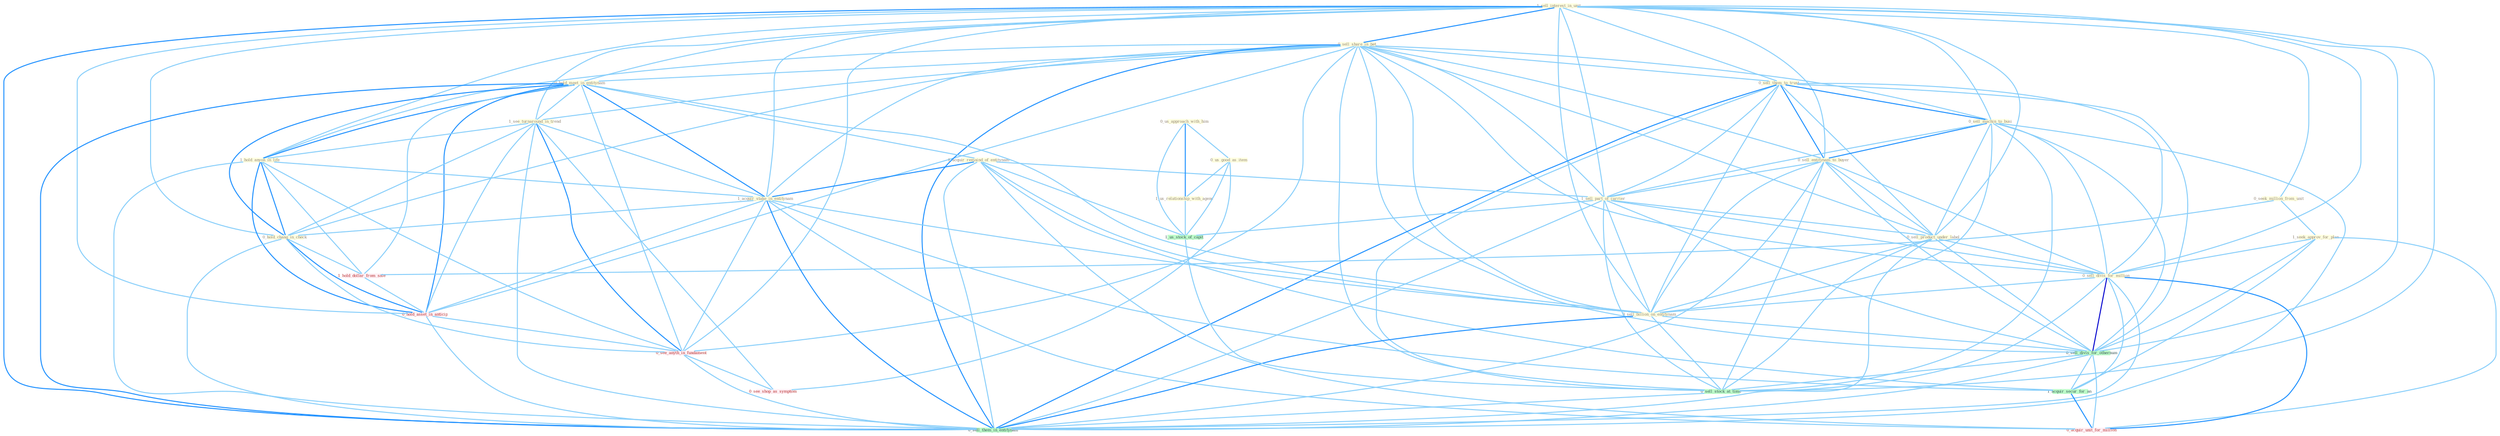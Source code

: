 Graph G{ 
    node
    [shape=polygon,style=filled,width=.5,height=.06,color="#BDFCC9",fixedsize=true,fontsize=4,
    fontcolor="#2f4f4f"];
    {node
    [color="#ffffe0", fontcolor="#8b7d6b"] "1_sell_interest_in_unit " "0_sell_share_in_bet " "0_hold_meet_in_entitynam " "0_seek_million_from_unit " "0_sell_them_to_trust " "1_acquir_remaind_of_entitynam " "0_sell_machin_to_busi " "0_sell_entitynam_to_buyer " "0_us_approach_with_him " "0_us_good_as_item " "1_seek_approv_for_plan " "1_see_turnaround_in_trend " "1_us_relationship_with_agenc " "1_hold_anyon_in_life " "1_acquir_stake_in_entitynam " "0_hold_chang_in_check " "1_sell_part_of_carrier " "0_sell_product_under_label " "0_sell_divis_for_million " "0_sell_billion_on_entitynam "}
{node [color="#fff0f5", fontcolor="#b22222"] "1_hold_dollar_from_sale " "0_hold_asset_in_anticip " "0_see_anyth_in_fundament " "0_acquir_unit_for_million " "0_see_shop_as_symptom "}
edge [color="#B0E2FF"];

	"1_sell_interest_in_unit " -- "0_sell_share_in_bet " [w="2", color="#1e90ff" , len=0.8];
	"1_sell_interest_in_unit " -- "0_hold_meet_in_entitynam " [w="1", color="#87cefa" ];
	"1_sell_interest_in_unit " -- "0_seek_million_from_unit " [w="1", color="#87cefa" ];
	"1_sell_interest_in_unit " -- "0_sell_them_to_trust " [w="1", color="#87cefa" ];
	"1_sell_interest_in_unit " -- "0_sell_machin_to_busi " [w="1", color="#87cefa" ];
	"1_sell_interest_in_unit " -- "0_sell_entitynam_to_buyer " [w="1", color="#87cefa" ];
	"1_sell_interest_in_unit " -- "1_see_turnaround_in_trend " [w="1", color="#87cefa" ];
	"1_sell_interest_in_unit " -- "1_hold_anyon_in_life " [w="1", color="#87cefa" ];
	"1_sell_interest_in_unit " -- "1_acquir_stake_in_entitynam " [w="1", color="#87cefa" ];
	"1_sell_interest_in_unit " -- "0_hold_chang_in_check " [w="1", color="#87cefa" ];
	"1_sell_interest_in_unit " -- "1_sell_part_of_carrier " [w="1", color="#87cefa" ];
	"1_sell_interest_in_unit " -- "0_sell_product_under_label " [w="1", color="#87cefa" ];
	"1_sell_interest_in_unit " -- "0_sell_divis_for_million " [w="1", color="#87cefa" ];
	"1_sell_interest_in_unit " -- "0_sell_billion_on_entitynam " [w="1", color="#87cefa" ];
	"1_sell_interest_in_unit " -- "0_sell_divis_for_othernum " [w="1", color="#87cefa" ];
	"1_sell_interest_in_unit " -- "0_hold_asset_in_anticip " [w="1", color="#87cefa" ];
	"1_sell_interest_in_unit " -- "0_sell_stock_at_time " [w="1", color="#87cefa" ];
	"1_sell_interest_in_unit " -- "0_see_anyth_in_fundament " [w="1", color="#87cefa" ];
	"1_sell_interest_in_unit " -- "0_sell_them_in_entitynam " [w="2", color="#1e90ff" , len=0.8];
	"0_sell_share_in_bet " -- "0_hold_meet_in_entitynam " [w="1", color="#87cefa" ];
	"0_sell_share_in_bet " -- "0_sell_them_to_trust " [w="1", color="#87cefa" ];
	"0_sell_share_in_bet " -- "0_sell_machin_to_busi " [w="1", color="#87cefa" ];
	"0_sell_share_in_bet " -- "0_sell_entitynam_to_buyer " [w="1", color="#87cefa" ];
	"0_sell_share_in_bet " -- "1_see_turnaround_in_trend " [w="1", color="#87cefa" ];
	"0_sell_share_in_bet " -- "1_hold_anyon_in_life " [w="1", color="#87cefa" ];
	"0_sell_share_in_bet " -- "1_acquir_stake_in_entitynam " [w="1", color="#87cefa" ];
	"0_sell_share_in_bet " -- "0_hold_chang_in_check " [w="1", color="#87cefa" ];
	"0_sell_share_in_bet " -- "1_sell_part_of_carrier " [w="1", color="#87cefa" ];
	"0_sell_share_in_bet " -- "0_sell_product_under_label " [w="1", color="#87cefa" ];
	"0_sell_share_in_bet " -- "0_sell_divis_for_million " [w="1", color="#87cefa" ];
	"0_sell_share_in_bet " -- "0_sell_billion_on_entitynam " [w="1", color="#87cefa" ];
	"0_sell_share_in_bet " -- "0_sell_divis_for_othernum " [w="1", color="#87cefa" ];
	"0_sell_share_in_bet " -- "0_hold_asset_in_anticip " [w="1", color="#87cefa" ];
	"0_sell_share_in_bet " -- "0_sell_stock_at_time " [w="1", color="#87cefa" ];
	"0_sell_share_in_bet " -- "0_see_anyth_in_fundament " [w="1", color="#87cefa" ];
	"0_sell_share_in_bet " -- "0_sell_them_in_entitynam " [w="2", color="#1e90ff" , len=0.8];
	"0_hold_meet_in_entitynam " -- "1_acquir_remaind_of_entitynam " [w="1", color="#87cefa" ];
	"0_hold_meet_in_entitynam " -- "1_see_turnaround_in_trend " [w="1", color="#87cefa" ];
	"0_hold_meet_in_entitynam " -- "1_hold_anyon_in_life " [w="2", color="#1e90ff" , len=0.8];
	"0_hold_meet_in_entitynam " -- "1_acquir_stake_in_entitynam " [w="2", color="#1e90ff" , len=0.8];
	"0_hold_meet_in_entitynam " -- "0_hold_chang_in_check " [w="2", color="#1e90ff" , len=0.8];
	"0_hold_meet_in_entitynam " -- "0_sell_billion_on_entitynam " [w="1", color="#87cefa" ];
	"0_hold_meet_in_entitynam " -- "1_hold_dollar_from_sale " [w="1", color="#87cefa" ];
	"0_hold_meet_in_entitynam " -- "0_hold_asset_in_anticip " [w="2", color="#1e90ff" , len=0.8];
	"0_hold_meet_in_entitynam " -- "0_see_anyth_in_fundament " [w="1", color="#87cefa" ];
	"0_hold_meet_in_entitynam " -- "0_sell_them_in_entitynam " [w="2", color="#1e90ff" , len=0.8];
	"0_seek_million_from_unit " -- "1_seek_approv_for_plan " [w="1", color="#87cefa" ];
	"0_seek_million_from_unit " -- "1_hold_dollar_from_sale " [w="1", color="#87cefa" ];
	"0_sell_them_to_trust " -- "0_sell_machin_to_busi " [w="2", color="#1e90ff" , len=0.8];
	"0_sell_them_to_trust " -- "0_sell_entitynam_to_buyer " [w="2", color="#1e90ff" , len=0.8];
	"0_sell_them_to_trust " -- "1_sell_part_of_carrier " [w="1", color="#87cefa" ];
	"0_sell_them_to_trust " -- "0_sell_product_under_label " [w="1", color="#87cefa" ];
	"0_sell_them_to_trust " -- "0_sell_divis_for_million " [w="1", color="#87cefa" ];
	"0_sell_them_to_trust " -- "0_sell_billion_on_entitynam " [w="1", color="#87cefa" ];
	"0_sell_them_to_trust " -- "0_sell_divis_for_othernum " [w="1", color="#87cefa" ];
	"0_sell_them_to_trust " -- "0_sell_stock_at_time " [w="1", color="#87cefa" ];
	"0_sell_them_to_trust " -- "0_sell_them_in_entitynam " [w="2", color="#1e90ff" , len=0.8];
	"1_acquir_remaind_of_entitynam " -- "1_acquir_stake_in_entitynam " [w="2", color="#1e90ff" , len=0.8];
	"1_acquir_remaind_of_entitynam " -- "1_sell_part_of_carrier " [w="1", color="#87cefa" ];
	"1_acquir_remaind_of_entitynam " -- "0_sell_billion_on_entitynam " [w="1", color="#87cefa" ];
	"1_acquir_remaind_of_entitynam " -- "1_acquir_secur_for_an " [w="1", color="#87cefa" ];
	"1_acquir_remaind_of_entitynam " -- "1_us_stock_of_capit " [w="1", color="#87cefa" ];
	"1_acquir_remaind_of_entitynam " -- "0_acquir_unit_for_million " [w="1", color="#87cefa" ];
	"1_acquir_remaind_of_entitynam " -- "0_sell_them_in_entitynam " [w="1", color="#87cefa" ];
	"0_sell_machin_to_busi " -- "0_sell_entitynam_to_buyer " [w="2", color="#1e90ff" , len=0.8];
	"0_sell_machin_to_busi " -- "1_sell_part_of_carrier " [w="1", color="#87cefa" ];
	"0_sell_machin_to_busi " -- "0_sell_product_under_label " [w="1", color="#87cefa" ];
	"0_sell_machin_to_busi " -- "0_sell_divis_for_million " [w="1", color="#87cefa" ];
	"0_sell_machin_to_busi " -- "0_sell_billion_on_entitynam " [w="1", color="#87cefa" ];
	"0_sell_machin_to_busi " -- "0_sell_divis_for_othernum " [w="1", color="#87cefa" ];
	"0_sell_machin_to_busi " -- "0_sell_stock_at_time " [w="1", color="#87cefa" ];
	"0_sell_machin_to_busi " -- "0_sell_them_in_entitynam " [w="1", color="#87cefa" ];
	"0_sell_entitynam_to_buyer " -- "1_sell_part_of_carrier " [w="1", color="#87cefa" ];
	"0_sell_entitynam_to_buyer " -- "0_sell_product_under_label " [w="1", color="#87cefa" ];
	"0_sell_entitynam_to_buyer " -- "0_sell_divis_for_million " [w="1", color="#87cefa" ];
	"0_sell_entitynam_to_buyer " -- "0_sell_billion_on_entitynam " [w="1", color="#87cefa" ];
	"0_sell_entitynam_to_buyer " -- "0_sell_divis_for_othernum " [w="1", color="#87cefa" ];
	"0_sell_entitynam_to_buyer " -- "0_sell_stock_at_time " [w="1", color="#87cefa" ];
	"0_sell_entitynam_to_buyer " -- "0_sell_them_in_entitynam " [w="1", color="#87cefa" ];
	"0_us_approach_with_him " -- "0_us_good_as_item " [w="1", color="#87cefa" ];
	"0_us_approach_with_him " -- "1_us_relationship_with_agenc " [w="2", color="#1e90ff" , len=0.8];
	"0_us_approach_with_him " -- "1_us_stock_of_capit " [w="1", color="#87cefa" ];
	"0_us_good_as_item " -- "1_us_relationship_with_agenc " [w="1", color="#87cefa" ];
	"0_us_good_as_item " -- "1_us_stock_of_capit " [w="1", color="#87cefa" ];
	"0_us_good_as_item " -- "0_see_shop_as_symptom " [w="1", color="#87cefa" ];
	"1_seek_approv_for_plan " -- "0_sell_divis_for_million " [w="1", color="#87cefa" ];
	"1_seek_approv_for_plan " -- "0_sell_divis_for_othernum " [w="1", color="#87cefa" ];
	"1_seek_approv_for_plan " -- "1_acquir_secur_for_an " [w="1", color="#87cefa" ];
	"1_seek_approv_for_plan " -- "0_acquir_unit_for_million " [w="1", color="#87cefa" ];
	"1_see_turnaround_in_trend " -- "1_hold_anyon_in_life " [w="1", color="#87cefa" ];
	"1_see_turnaround_in_trend " -- "1_acquir_stake_in_entitynam " [w="1", color="#87cefa" ];
	"1_see_turnaround_in_trend " -- "0_hold_chang_in_check " [w="1", color="#87cefa" ];
	"1_see_turnaround_in_trend " -- "0_hold_asset_in_anticip " [w="1", color="#87cefa" ];
	"1_see_turnaround_in_trend " -- "0_see_anyth_in_fundament " [w="2", color="#1e90ff" , len=0.8];
	"1_see_turnaround_in_trend " -- "0_see_shop_as_symptom " [w="1", color="#87cefa" ];
	"1_see_turnaround_in_trend " -- "0_sell_them_in_entitynam " [w="1", color="#87cefa" ];
	"1_us_relationship_with_agenc " -- "1_us_stock_of_capit " [w="1", color="#87cefa" ];
	"1_hold_anyon_in_life " -- "1_acquir_stake_in_entitynam " [w="1", color="#87cefa" ];
	"1_hold_anyon_in_life " -- "0_hold_chang_in_check " [w="2", color="#1e90ff" , len=0.8];
	"1_hold_anyon_in_life " -- "1_hold_dollar_from_sale " [w="1", color="#87cefa" ];
	"1_hold_anyon_in_life " -- "0_hold_asset_in_anticip " [w="2", color="#1e90ff" , len=0.8];
	"1_hold_anyon_in_life " -- "0_see_anyth_in_fundament " [w="1", color="#87cefa" ];
	"1_hold_anyon_in_life " -- "0_sell_them_in_entitynam " [w="1", color="#87cefa" ];
	"1_acquir_stake_in_entitynam " -- "0_hold_chang_in_check " [w="1", color="#87cefa" ];
	"1_acquir_stake_in_entitynam " -- "0_sell_billion_on_entitynam " [w="1", color="#87cefa" ];
	"1_acquir_stake_in_entitynam " -- "1_acquir_secur_for_an " [w="1", color="#87cefa" ];
	"1_acquir_stake_in_entitynam " -- "0_hold_asset_in_anticip " [w="1", color="#87cefa" ];
	"1_acquir_stake_in_entitynam " -- "0_see_anyth_in_fundament " [w="1", color="#87cefa" ];
	"1_acquir_stake_in_entitynam " -- "0_acquir_unit_for_million " [w="1", color="#87cefa" ];
	"1_acquir_stake_in_entitynam " -- "0_sell_them_in_entitynam " [w="2", color="#1e90ff" , len=0.8];
	"0_hold_chang_in_check " -- "1_hold_dollar_from_sale " [w="1", color="#87cefa" ];
	"0_hold_chang_in_check " -- "0_hold_asset_in_anticip " [w="2", color="#1e90ff" , len=0.8];
	"0_hold_chang_in_check " -- "0_see_anyth_in_fundament " [w="1", color="#87cefa" ];
	"0_hold_chang_in_check " -- "0_sell_them_in_entitynam " [w="1", color="#87cefa" ];
	"1_sell_part_of_carrier " -- "0_sell_product_under_label " [w="1", color="#87cefa" ];
	"1_sell_part_of_carrier " -- "0_sell_divis_for_million " [w="1", color="#87cefa" ];
	"1_sell_part_of_carrier " -- "0_sell_billion_on_entitynam " [w="1", color="#87cefa" ];
	"1_sell_part_of_carrier " -- "0_sell_divis_for_othernum " [w="1", color="#87cefa" ];
	"1_sell_part_of_carrier " -- "1_us_stock_of_capit " [w="1", color="#87cefa" ];
	"1_sell_part_of_carrier " -- "0_sell_stock_at_time " [w="1", color="#87cefa" ];
	"1_sell_part_of_carrier " -- "0_sell_them_in_entitynam " [w="1", color="#87cefa" ];
	"0_sell_product_under_label " -- "0_sell_divis_for_million " [w="1", color="#87cefa" ];
	"0_sell_product_under_label " -- "0_sell_billion_on_entitynam " [w="1", color="#87cefa" ];
	"0_sell_product_under_label " -- "0_sell_divis_for_othernum " [w="1", color="#87cefa" ];
	"0_sell_product_under_label " -- "0_sell_stock_at_time " [w="1", color="#87cefa" ];
	"0_sell_product_under_label " -- "0_sell_them_in_entitynam " [w="1", color="#87cefa" ];
	"0_sell_divis_for_million " -- "0_sell_billion_on_entitynam " [w="1", color="#87cefa" ];
	"0_sell_divis_for_million " -- "0_sell_divis_for_othernum " [w="3", color="#0000cd" , len=0.6];
	"0_sell_divis_for_million " -- "1_acquir_secur_for_an " [w="1", color="#87cefa" ];
	"0_sell_divis_for_million " -- "0_sell_stock_at_time " [w="1", color="#87cefa" ];
	"0_sell_divis_for_million " -- "0_acquir_unit_for_million " [w="2", color="#1e90ff" , len=0.8];
	"0_sell_divis_for_million " -- "0_sell_them_in_entitynam " [w="1", color="#87cefa" ];
	"0_sell_billion_on_entitynam " -- "0_sell_divis_for_othernum " [w="1", color="#87cefa" ];
	"0_sell_billion_on_entitynam " -- "0_sell_stock_at_time " [w="1", color="#87cefa" ];
	"0_sell_billion_on_entitynam " -- "0_sell_them_in_entitynam " [w="2", color="#1e90ff" , len=0.8];
	"0_sell_divis_for_othernum " -- "1_acquir_secur_for_an " [w="1", color="#87cefa" ];
	"0_sell_divis_for_othernum " -- "0_sell_stock_at_time " [w="1", color="#87cefa" ];
	"0_sell_divis_for_othernum " -- "0_acquir_unit_for_million " [w="1", color="#87cefa" ];
	"0_sell_divis_for_othernum " -- "0_sell_them_in_entitynam " [w="1", color="#87cefa" ];
	"1_acquir_secur_for_an " -- "0_acquir_unit_for_million " [w="2", color="#1e90ff" , len=0.8];
	"1_us_stock_of_capit " -- "0_sell_stock_at_time " [w="1", color="#87cefa" ];
	"1_hold_dollar_from_sale " -- "0_hold_asset_in_anticip " [w="1", color="#87cefa" ];
	"0_hold_asset_in_anticip " -- "0_see_anyth_in_fundament " [w="1", color="#87cefa" ];
	"0_hold_asset_in_anticip " -- "0_sell_them_in_entitynam " [w="1", color="#87cefa" ];
	"0_sell_stock_at_time " -- "0_sell_them_in_entitynam " [w="1", color="#87cefa" ];
	"0_see_anyth_in_fundament " -- "0_see_shop_as_symptom " [w="1", color="#87cefa" ];
	"0_see_anyth_in_fundament " -- "0_sell_them_in_entitynam " [w="1", color="#87cefa" ];
}